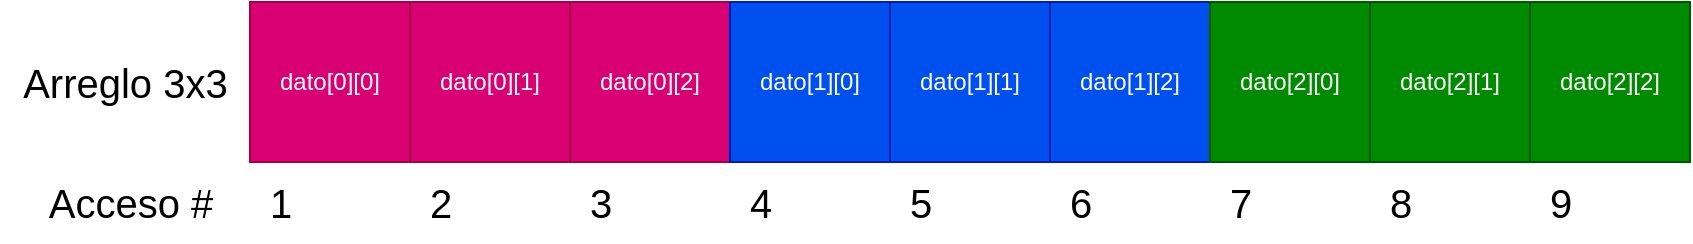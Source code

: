<mxfile>
    <diagram id="eVOJDjGWHXq2HmaQxxGd" name="Page-1">
        <mxGraphModel dx="1770" dy="638" grid="1" gridSize="10" guides="1" tooltips="1" connect="1" arrows="1" fold="1" page="1" pageScale="1" pageWidth="850" pageHeight="1100" background="#FFFFFF" math="0" shadow="0">
            <root>
                <mxCell id="0"/>
                <mxCell id="1" parent="0"/>
                <mxCell id="2" value="dato[0][0]" style="whiteSpace=wrap;html=1;aspect=fixed;strokeColor=#A50040;fillColor=#d80073;fontColor=#ffffff;" vertex="1" parent="1">
                    <mxGeometry x="80" y="280" width="80" height="80" as="geometry"/>
                </mxCell>
                <mxCell id="16" value="dato[0][1]" style="whiteSpace=wrap;html=1;aspect=fixed;strokeColor=#A50040;fillColor=#d80073;fontColor=#ffffff;" vertex="1" parent="1">
                    <mxGeometry x="160" y="280" width="80" height="80" as="geometry"/>
                </mxCell>
                <mxCell id="17" value="dato[0][2]" style="whiteSpace=wrap;html=1;aspect=fixed;strokeColor=#A50040;fillColor=#d80073;fontColor=#ffffff;" vertex="1" parent="1">
                    <mxGeometry x="240" y="280" width="80" height="80" as="geometry"/>
                </mxCell>
                <mxCell id="18" value="dato[1][0]" style="whiteSpace=wrap;html=1;aspect=fixed;strokeColor=#001DBC;fillColor=#0050ef;fontColor=#ffffff;" vertex="1" parent="1">
                    <mxGeometry x="320" y="280" width="80" height="80" as="geometry"/>
                </mxCell>
                <mxCell id="21" value="dato[1][1]" style="whiteSpace=wrap;html=1;aspect=fixed;strokeColor=#001DBC;fillColor=#0050ef;fontColor=#ffffff;" vertex="1" parent="1">
                    <mxGeometry x="400" y="280" width="80" height="80" as="geometry"/>
                </mxCell>
                <mxCell id="22" value="dato[1][2]" style="whiteSpace=wrap;html=1;aspect=fixed;strokeColor=#001DBC;fillColor=#0050ef;fontColor=#ffffff;" vertex="1" parent="1">
                    <mxGeometry x="480" y="280" width="80" height="80" as="geometry"/>
                </mxCell>
                <mxCell id="23" value="dato[2][0]" style="whiteSpace=wrap;html=1;aspect=fixed;strokeColor=#005700;fillColor=#008a00;fontColor=#ffffff;" vertex="1" parent="1">
                    <mxGeometry x="560" y="280" width="80" height="80" as="geometry"/>
                </mxCell>
                <mxCell id="24" value="dato[2][1]" style="whiteSpace=wrap;html=1;aspect=fixed;strokeColor=#005700;fillColor=#008a00;fontColor=#ffffff;" vertex="1" parent="1">
                    <mxGeometry x="640" y="280" width="80" height="80" as="geometry"/>
                </mxCell>
                <mxCell id="25" value="dato[2][2]" style="whiteSpace=wrap;html=1;aspect=fixed;strokeColor=#005700;fillColor=#008a00;fontColor=#ffffff;" vertex="1" parent="1">
                    <mxGeometry x="720" y="280" width="80" height="80" as="geometry"/>
                </mxCell>
                <mxCell id="27" value="&lt;font style=&quot;font-size: 20px;&quot;&gt;1&lt;/font&gt;" style="text;html=1;align=center;verticalAlign=middle;resizable=0;points=[];autosize=1;strokeColor=none;fillColor=none;fontColor=#000000;" vertex="1" parent="1">
                    <mxGeometry x="80" y="360" width="30" height="40" as="geometry"/>
                </mxCell>
                <mxCell id="28" value="&lt;font style=&quot;font-size: 20px;&quot;&gt;4&lt;/font&gt;" style="text;html=1;align=center;verticalAlign=middle;resizable=0;points=[];autosize=1;strokeColor=none;fillColor=none;fontColor=#000000;" vertex="1" parent="1">
                    <mxGeometry x="320" y="360" width="30" height="40" as="geometry"/>
                </mxCell>
                <mxCell id="29" value="&lt;font style=&quot;font-size: 20px;&quot;&gt;7&lt;/font&gt;" style="text;html=1;align=center;verticalAlign=middle;resizable=0;points=[];autosize=1;strokeColor=none;fillColor=none;fontColor=#000000;" vertex="1" parent="1">
                    <mxGeometry x="560" y="360" width="30" height="40" as="geometry"/>
                </mxCell>
                <mxCell id="30" value="&lt;font style=&quot;font-size: 20px;&quot;&gt;3&lt;/font&gt;" style="text;html=1;align=center;verticalAlign=middle;resizable=0;points=[];autosize=1;strokeColor=none;fillColor=none;fontColor=#000000;" vertex="1" parent="1">
                    <mxGeometry x="240" y="360" width="30" height="40" as="geometry"/>
                </mxCell>
                <mxCell id="32" value="&lt;font style=&quot;font-size: 20px;&quot;&gt;2&lt;/font&gt;" style="text;html=1;align=center;verticalAlign=middle;resizable=0;points=[];autosize=1;strokeColor=none;fillColor=none;fontColor=#000000;" vertex="1" parent="1">
                    <mxGeometry x="160" y="360" width="30" height="40" as="geometry"/>
                </mxCell>
                <mxCell id="34" value="&lt;font style=&quot;font-size: 20px;&quot;&gt;5&lt;/font&gt;" style="text;html=1;align=center;verticalAlign=middle;resizable=0;points=[];autosize=1;strokeColor=none;fillColor=none;fontColor=#000000;" vertex="1" parent="1">
                    <mxGeometry x="400" y="360" width="30" height="40" as="geometry"/>
                </mxCell>
                <mxCell id="35" value="&lt;span style=&quot;font-size: 20px;&quot;&gt;6&lt;/span&gt;" style="text;html=1;align=center;verticalAlign=middle;resizable=0;points=[];autosize=1;strokeColor=none;fillColor=none;fontColor=#000000;" vertex="1" parent="1">
                    <mxGeometry x="480" y="360" width="30" height="40" as="geometry"/>
                </mxCell>
                <mxCell id="36" value="&lt;font style=&quot;font-size: 20px;&quot;&gt;8&lt;/font&gt;" style="text;html=1;align=center;verticalAlign=middle;resizable=0;points=[];autosize=1;strokeColor=none;fillColor=none;fontColor=#000000;" vertex="1" parent="1">
                    <mxGeometry x="640" y="360" width="30" height="40" as="geometry"/>
                </mxCell>
                <mxCell id="37" value="&lt;font style=&quot;font-size: 20px;&quot;&gt;9&lt;/font&gt;" style="text;html=1;align=center;verticalAlign=middle;resizable=0;points=[];autosize=1;strokeColor=none;fillColor=none;fontColor=#000000;" vertex="1" parent="1">
                    <mxGeometry x="720" y="360" width="30" height="40" as="geometry"/>
                </mxCell>
                <mxCell id="38" value="Acceso #" style="text;html=1;align=center;verticalAlign=middle;resizable=0;points=[];autosize=1;strokeColor=none;fillColor=none;fontSize=20;fontColor=#000000;" vertex="1" parent="1">
                    <mxGeometry x="-35" y="360" width="110" height="40" as="geometry"/>
                </mxCell>
                <mxCell id="39" value="Arreglo 3x3&amp;nbsp;" style="text;html=1;align=center;verticalAlign=middle;resizable=0;points=[];autosize=1;strokeColor=none;fillColor=none;fontSize=20;fontColor=#000000;" vertex="1" parent="1">
                    <mxGeometry x="-45" y="300" width="130" height="40" as="geometry"/>
                </mxCell>
            </root>
        </mxGraphModel>
    </diagram>
</mxfile>